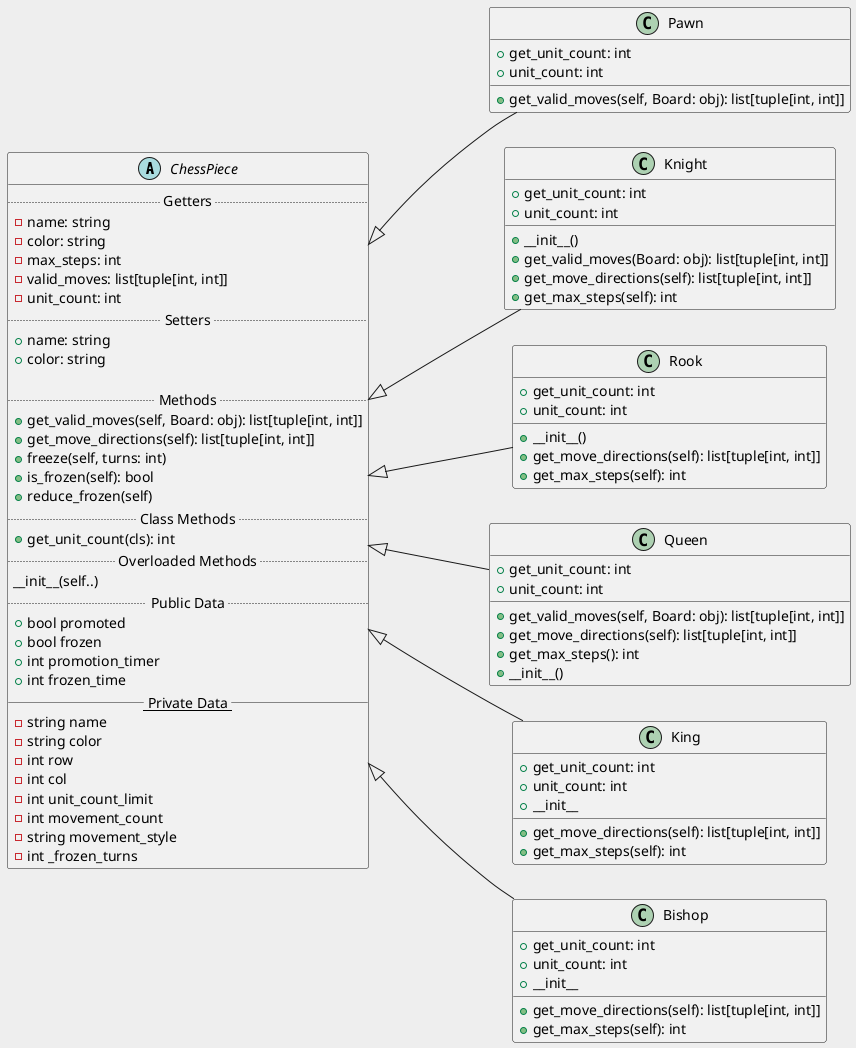 @startuml ChessPieces
skinparam backgroundColor #eeeeee
skinparam classAttriuteIconSize 0
left to right direction

abstract class ChessPiece {
.... Getters ....
 - name: string
 - color: string
 - max_steps: int
 - valid_moves: list[tuple[int, int]]
 - unit_count: int
.... Setters ....
 + name: string
 + color: string

.... Methods ....
 + get_valid_moves(self, Board: obj): list[tuple[int, int]]
 + get_move_directions(self): list[tuple[int, int]]
 + freeze(self, turns: int)
 + is_frozen(self): bool
 + reduce_frozen(self)
.... Class Methods ....
 + get_unit_count(cls): int
.... Overloaded Methods ....
__init__(self..)
.... Public Data ....
 +bool promoted
 +bool frozen
 +int promotion_timer
 +int frozen_time
____ Private Data ____
 -string name
 -string color
 -int row
 -int col
 -int unit_count_limit
 -int movement_count
 -string movement_style
 -int _frozen_turns
}


' LEFT SIDE
class Pawn {
 + get_unit_count: int
 + get_valid_moves(self, Board: obj): list[tuple[int, int]]
 + unit_count: int
}

class Knight {
 + get_unit_count: int
 + __init__()
 + get_valid_moves(Board: obj): list[tuple[int, int]]
 + get_move_directions(self): list[tuple[int, int]]
 + get_max_steps(self): int
 + unit_count: int
}

class Rook {
 + get_unit_count: int
 + __init__()
 + get_move_directions(self): list[tuple[int, int]]
 + get_max_steps(self): int
 + unit_count: int
}

' RIGHT SIDE
class Queen {
 + get_unit_count: int
 + get_valid_moves(self, Board: obj): list[tuple[int, int]]
 + get_move_directions(self): list[tuple[int, int]]
 + get_max_steps(): int
 + unit_count: int
 + __init__()
}

class King {
 + get_unit_count: int
 + get_move_directions(self): list[tuple[int, int]]
 + get_max_steps(self): int
 +unit_count: int
 + __init__
}

class Bishop {
 + get_unit_count: int
 + get_move_directions(self): list[tuple[int, int]]
 + get_max_steps(self): int
 + unit_count: int
 + __init__
}

ChessPiece <|--- Pawn
ChessPiece <|--- King
ChessPiece <|--- Queen
ChessPiece <|--- Bishop
ChessPiece <|--- Knight
ChessPiece <|--- Rook

@enduml